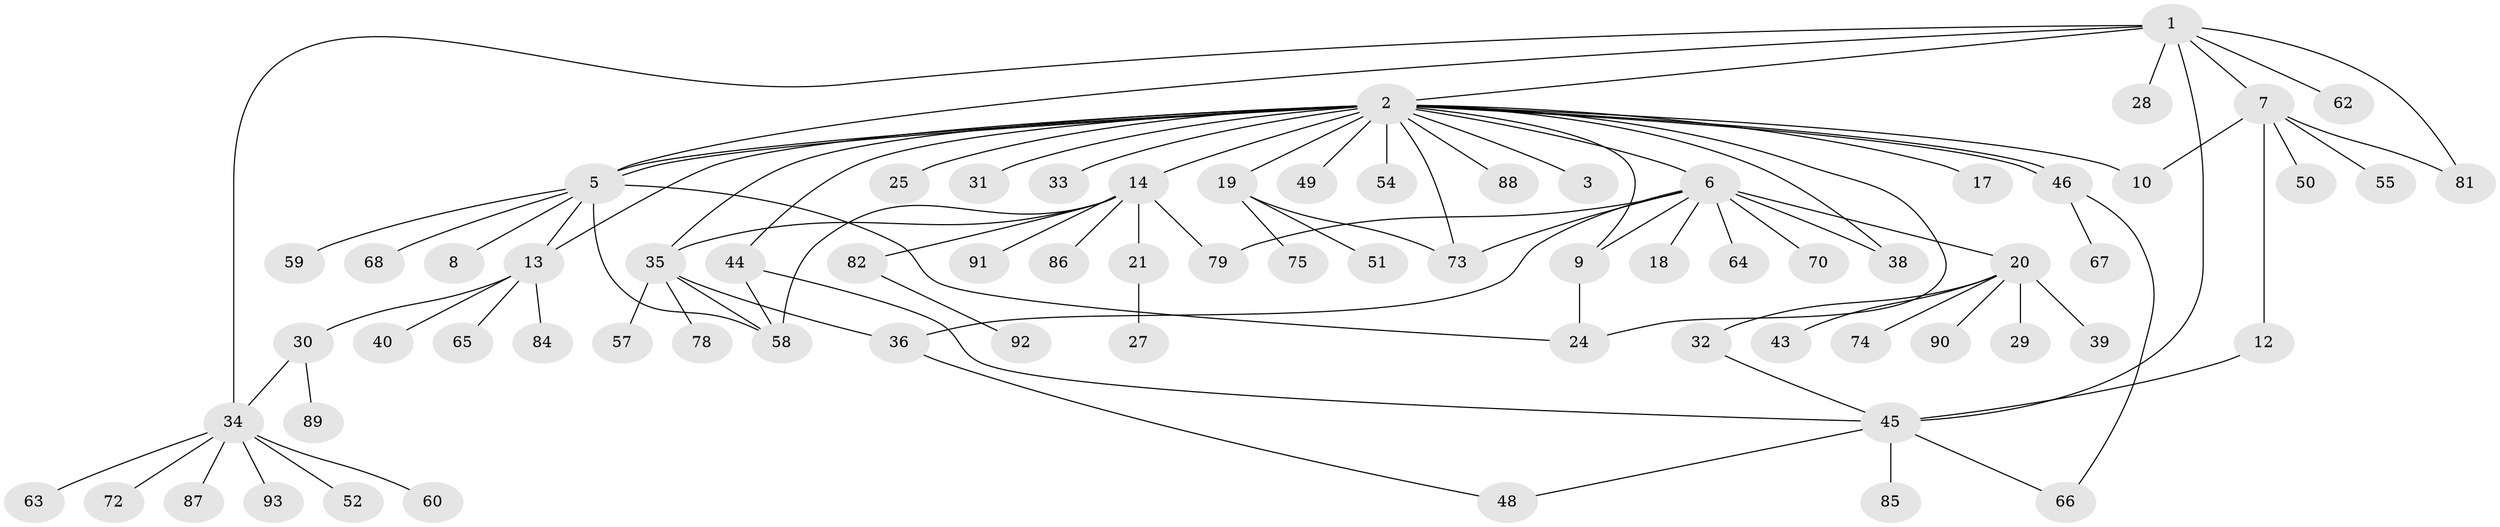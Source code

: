 // Generated by graph-tools (version 1.1) at 2025/23/03/03/25 07:23:51]
// undirected, 73 vertices, 96 edges
graph export_dot {
graph [start="1"]
  node [color=gray90,style=filled];
  1 [super="+4"];
  2 [super="+69"];
  3;
  5 [super="+16"];
  6 [super="+53"];
  7 [super="+47"];
  8;
  9 [super="+11"];
  10;
  12 [super="+22"];
  13 [super="+15"];
  14 [super="+41"];
  17;
  18;
  19 [super="+23"];
  20 [super="+94"];
  21 [super="+26"];
  24;
  25 [super="+77"];
  27 [super="+96"];
  28;
  29;
  30;
  31;
  32 [super="+80"];
  33;
  34 [super="+37"];
  35 [super="+71"];
  36;
  38 [super="+42"];
  39;
  40;
  43;
  44 [super="+98"];
  45 [super="+56"];
  46 [super="+61"];
  48;
  49;
  50;
  51;
  52;
  54 [super="+97"];
  55;
  57 [super="+95"];
  58;
  59;
  60;
  62;
  63;
  64;
  65;
  66 [super="+83"];
  67;
  68;
  70;
  72;
  73 [super="+76"];
  74;
  75;
  78;
  79;
  81;
  82;
  84;
  85;
  86;
  87;
  88;
  89;
  90;
  91;
  92;
  93;
  1 -- 2;
  1 -- 45;
  1 -- 34;
  1 -- 81;
  1 -- 5;
  1 -- 7;
  1 -- 28;
  1 -- 62;
  2 -- 3;
  2 -- 5;
  2 -- 5;
  2 -- 6;
  2 -- 10;
  2 -- 13;
  2 -- 14;
  2 -- 17;
  2 -- 19 [weight=2];
  2 -- 24;
  2 -- 25;
  2 -- 31;
  2 -- 33;
  2 -- 44;
  2 -- 46;
  2 -- 46;
  2 -- 49;
  2 -- 54;
  2 -- 73;
  2 -- 88;
  2 -- 35;
  2 -- 9;
  2 -- 38;
  5 -- 8;
  5 -- 58;
  5 -- 68;
  5 -- 24;
  5 -- 59;
  5 -- 13;
  6 -- 9;
  6 -- 18;
  6 -- 20;
  6 -- 36;
  6 -- 38;
  6 -- 64;
  6 -- 70;
  6 -- 79;
  6 -- 73;
  7 -- 10;
  7 -- 12;
  7 -- 55;
  7 -- 81;
  7 -- 50;
  9 -- 24;
  12 -- 45;
  13 -- 30;
  13 -- 40;
  13 -- 84;
  13 -- 65;
  14 -- 21 [weight=2];
  14 -- 35;
  14 -- 58;
  14 -- 79;
  14 -- 82;
  14 -- 86;
  14 -- 91;
  19 -- 51;
  19 -- 75;
  19 -- 73;
  20 -- 29;
  20 -- 32;
  20 -- 39;
  20 -- 43;
  20 -- 74;
  20 -- 90;
  21 -- 27;
  30 -- 34;
  30 -- 89;
  32 -- 45;
  34 -- 52;
  34 -- 60;
  34 -- 72;
  34 -- 87;
  34 -- 93;
  34 -- 63;
  35 -- 36;
  35 -- 57;
  35 -- 58;
  35 -- 78;
  36 -- 48;
  44 -- 58;
  44 -- 45;
  45 -- 85;
  45 -- 48;
  45 -- 66;
  46 -- 66;
  46 -- 67;
  82 -- 92;
}
